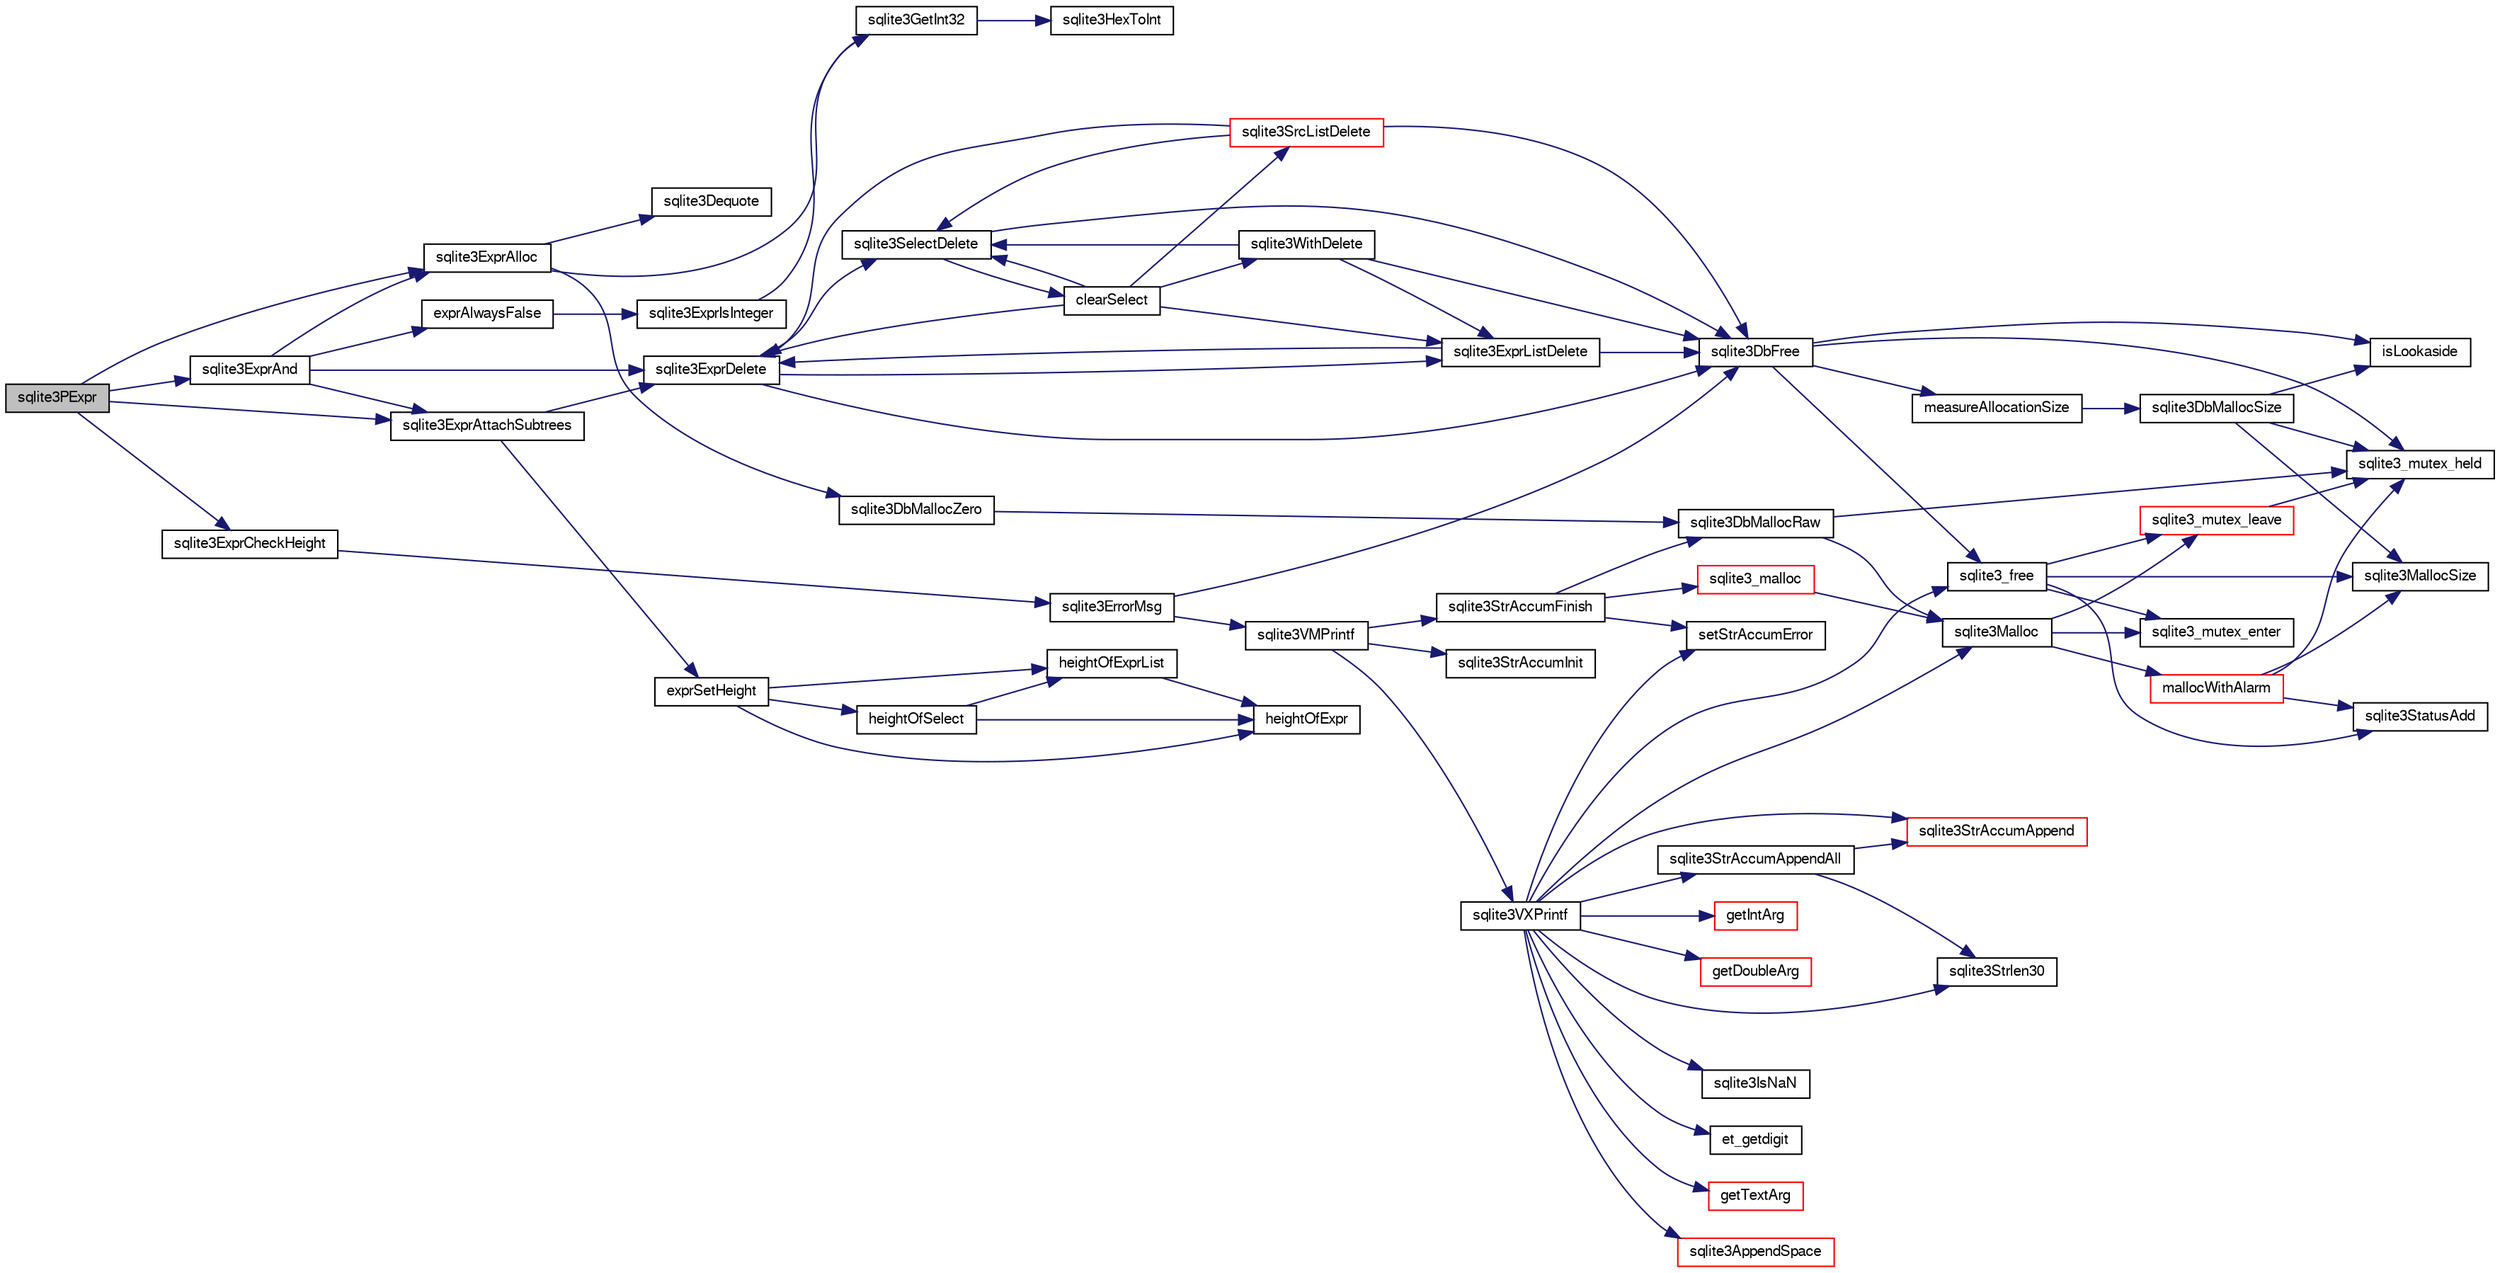 digraph "sqlite3PExpr"
{
  edge [fontname="FreeSans",fontsize="10",labelfontname="FreeSans",labelfontsize="10"];
  node [fontname="FreeSans",fontsize="10",shape=record];
  rankdir="LR";
  Node660510 [label="sqlite3PExpr",height=0.2,width=0.4,color="black", fillcolor="grey75", style="filled", fontcolor="black"];
  Node660510 -> Node660511 [color="midnightblue",fontsize="10",style="solid",fontname="FreeSans"];
  Node660511 [label="sqlite3ExprAnd",height=0.2,width=0.4,color="black", fillcolor="white", style="filled",URL="$sqlite3_8c.html#adb7ce3f2fe4bc4cb22dbb82aed2b6c32"];
  Node660511 -> Node660512 [color="midnightblue",fontsize="10",style="solid",fontname="FreeSans"];
  Node660512 [label="exprAlwaysFalse",height=0.2,width=0.4,color="black", fillcolor="white", style="filled",URL="$sqlite3_8c.html#aa72440ec8db7b30f945e8f50ad9a4eba"];
  Node660512 -> Node660513 [color="midnightblue",fontsize="10",style="solid",fontname="FreeSans"];
  Node660513 [label="sqlite3ExprIsInteger",height=0.2,width=0.4,color="black", fillcolor="white", style="filled",URL="$sqlite3_8c.html#a93009f02d365fbdd3f83865b723fd950"];
  Node660513 -> Node660514 [color="midnightblue",fontsize="10",style="solid",fontname="FreeSans"];
  Node660514 [label="sqlite3GetInt32",height=0.2,width=0.4,color="black", fillcolor="white", style="filled",URL="$sqlite3_8c.html#a5f876209b4343549fc9224cd11c70928"];
  Node660514 -> Node660515 [color="midnightblue",fontsize="10",style="solid",fontname="FreeSans"];
  Node660515 [label="sqlite3HexToInt",height=0.2,width=0.4,color="black", fillcolor="white", style="filled",URL="$sqlite3_8c.html#ae3802c77b18399c03c8c9f973ff47239"];
  Node660511 -> Node660516 [color="midnightblue",fontsize="10",style="solid",fontname="FreeSans"];
  Node660516 [label="sqlite3ExprDelete",height=0.2,width=0.4,color="black", fillcolor="white", style="filled",URL="$sqlite3_8c.html#ae4e21ab5918e0428fbaa9e615dceb309"];
  Node660516 -> Node660517 [color="midnightblue",fontsize="10",style="solid",fontname="FreeSans"];
  Node660517 [label="sqlite3DbFree",height=0.2,width=0.4,color="black", fillcolor="white", style="filled",URL="$sqlite3_8c.html#ac70ab821a6607b4a1b909582dc37a069"];
  Node660517 -> Node660518 [color="midnightblue",fontsize="10",style="solid",fontname="FreeSans"];
  Node660518 [label="sqlite3_mutex_held",height=0.2,width=0.4,color="black", fillcolor="white", style="filled",URL="$sqlite3_8c.html#acf77da68932b6bc163c5e68547ecc3e7"];
  Node660517 -> Node660519 [color="midnightblue",fontsize="10",style="solid",fontname="FreeSans"];
  Node660519 [label="measureAllocationSize",height=0.2,width=0.4,color="black", fillcolor="white", style="filled",URL="$sqlite3_8c.html#a45731e644a22fdb756e2b6337224217a"];
  Node660519 -> Node660520 [color="midnightblue",fontsize="10",style="solid",fontname="FreeSans"];
  Node660520 [label="sqlite3DbMallocSize",height=0.2,width=0.4,color="black", fillcolor="white", style="filled",URL="$sqlite3_8c.html#aa397e5a8a03495203a0767abf0a71f86"];
  Node660520 -> Node660521 [color="midnightblue",fontsize="10",style="solid",fontname="FreeSans"];
  Node660521 [label="sqlite3MallocSize",height=0.2,width=0.4,color="black", fillcolor="white", style="filled",URL="$sqlite3_8c.html#acf5d2a5f35270bafb050bd2def576955"];
  Node660520 -> Node660518 [color="midnightblue",fontsize="10",style="solid",fontname="FreeSans"];
  Node660520 -> Node660522 [color="midnightblue",fontsize="10",style="solid",fontname="FreeSans"];
  Node660522 [label="isLookaside",height=0.2,width=0.4,color="black", fillcolor="white", style="filled",URL="$sqlite3_8c.html#a770fa05ff9717b75e16f4d968a77b897"];
  Node660517 -> Node660522 [color="midnightblue",fontsize="10",style="solid",fontname="FreeSans"];
  Node660517 -> Node660523 [color="midnightblue",fontsize="10",style="solid",fontname="FreeSans"];
  Node660523 [label="sqlite3_free",height=0.2,width=0.4,color="black", fillcolor="white", style="filled",URL="$sqlite3_8c.html#a6552349e36a8a691af5487999ab09519"];
  Node660523 -> Node660524 [color="midnightblue",fontsize="10",style="solid",fontname="FreeSans"];
  Node660524 [label="sqlite3_mutex_enter",height=0.2,width=0.4,color="black", fillcolor="white", style="filled",URL="$sqlite3_8c.html#a1c12cde690bd89f104de5cbad12a6bf5"];
  Node660523 -> Node660525 [color="midnightblue",fontsize="10",style="solid",fontname="FreeSans"];
  Node660525 [label="sqlite3StatusAdd",height=0.2,width=0.4,color="black", fillcolor="white", style="filled",URL="$sqlite3_8c.html#afa029f93586aeab4cc85360905dae9cd"];
  Node660523 -> Node660521 [color="midnightblue",fontsize="10",style="solid",fontname="FreeSans"];
  Node660523 -> Node660526 [color="midnightblue",fontsize="10",style="solid",fontname="FreeSans"];
  Node660526 [label="sqlite3_mutex_leave",height=0.2,width=0.4,color="red", fillcolor="white", style="filled",URL="$sqlite3_8c.html#a5838d235601dbd3c1fa993555c6bcc93"];
  Node660526 -> Node660518 [color="midnightblue",fontsize="10",style="solid",fontname="FreeSans"];
  Node660516 -> Node660528 [color="midnightblue",fontsize="10",style="solid",fontname="FreeSans"];
  Node660528 [label="sqlite3SelectDelete",height=0.2,width=0.4,color="black", fillcolor="white", style="filled",URL="$sqlite3_8c.html#a0f56959f0acac85496744f0d068854a0"];
  Node660528 -> Node660529 [color="midnightblue",fontsize="10",style="solid",fontname="FreeSans"];
  Node660529 [label="clearSelect",height=0.2,width=0.4,color="black", fillcolor="white", style="filled",URL="$sqlite3_8c.html#ac083bac4f2f02c26aa02fc24ca8c2dd9"];
  Node660529 -> Node660530 [color="midnightblue",fontsize="10",style="solid",fontname="FreeSans"];
  Node660530 [label="sqlite3ExprListDelete",height=0.2,width=0.4,color="black", fillcolor="white", style="filled",URL="$sqlite3_8c.html#ae9cd46eac81e86a04ed8c09b99fc3c10"];
  Node660530 -> Node660516 [color="midnightblue",fontsize="10",style="solid",fontname="FreeSans"];
  Node660530 -> Node660517 [color="midnightblue",fontsize="10",style="solid",fontname="FreeSans"];
  Node660529 -> Node660531 [color="midnightblue",fontsize="10",style="solid",fontname="FreeSans"];
  Node660531 [label="sqlite3SrcListDelete",height=0.2,width=0.4,color="red", fillcolor="white", style="filled",URL="$sqlite3_8c.html#acc250a3e5e7fd8889a16a9f28e3e7312"];
  Node660531 -> Node660517 [color="midnightblue",fontsize="10",style="solid",fontname="FreeSans"];
  Node660531 -> Node660528 [color="midnightblue",fontsize="10",style="solid",fontname="FreeSans"];
  Node660531 -> Node660516 [color="midnightblue",fontsize="10",style="solid",fontname="FreeSans"];
  Node660529 -> Node660516 [color="midnightblue",fontsize="10",style="solid",fontname="FreeSans"];
  Node660529 -> Node660528 [color="midnightblue",fontsize="10",style="solid",fontname="FreeSans"];
  Node660529 -> Node660845 [color="midnightblue",fontsize="10",style="solid",fontname="FreeSans"];
  Node660845 [label="sqlite3WithDelete",height=0.2,width=0.4,color="black", fillcolor="white", style="filled",URL="$sqlite3_8c.html#a17d9ea3de76b5d740b422ea9b4fe3abb"];
  Node660845 -> Node660530 [color="midnightblue",fontsize="10",style="solid",fontname="FreeSans"];
  Node660845 -> Node660528 [color="midnightblue",fontsize="10",style="solid",fontname="FreeSans"];
  Node660845 -> Node660517 [color="midnightblue",fontsize="10",style="solid",fontname="FreeSans"];
  Node660528 -> Node660517 [color="midnightblue",fontsize="10",style="solid",fontname="FreeSans"];
  Node660516 -> Node660530 [color="midnightblue",fontsize="10",style="solid",fontname="FreeSans"];
  Node660511 -> Node661468 [color="midnightblue",fontsize="10",style="solid",fontname="FreeSans"];
  Node661468 [label="sqlite3ExprAlloc",height=0.2,width=0.4,color="black", fillcolor="white", style="filled",URL="$sqlite3_8c.html#a7f1c54604acd48617bd41d26f5db776d"];
  Node661468 -> Node660514 [color="midnightblue",fontsize="10",style="solid",fontname="FreeSans"];
  Node661468 -> Node660741 [color="midnightblue",fontsize="10",style="solid",fontname="FreeSans"];
  Node660741 [label="sqlite3DbMallocZero",height=0.2,width=0.4,color="black", fillcolor="white", style="filled",URL="$sqlite3_8c.html#a49cfebac9d6067a03442c92af73f33e4"];
  Node660741 -> Node660557 [color="midnightblue",fontsize="10",style="solid",fontname="FreeSans"];
  Node660557 [label="sqlite3DbMallocRaw",height=0.2,width=0.4,color="black", fillcolor="white", style="filled",URL="$sqlite3_8c.html#abbe8be0cf7175e11ddc3e2218fad924e"];
  Node660557 -> Node660518 [color="midnightblue",fontsize="10",style="solid",fontname="FreeSans"];
  Node660557 -> Node660538 [color="midnightblue",fontsize="10",style="solid",fontname="FreeSans"];
  Node660538 [label="sqlite3Malloc",height=0.2,width=0.4,color="black", fillcolor="white", style="filled",URL="$sqlite3_8c.html#a361a2eaa846b1885f123abe46f5d8b2b"];
  Node660538 -> Node660524 [color="midnightblue",fontsize="10",style="solid",fontname="FreeSans"];
  Node660538 -> Node660539 [color="midnightblue",fontsize="10",style="solid",fontname="FreeSans"];
  Node660539 [label="mallocWithAlarm",height=0.2,width=0.4,color="red", fillcolor="white", style="filled",URL="$sqlite3_8c.html#ab070d5cf8e48ec8a6a43cf025d48598b"];
  Node660539 -> Node660518 [color="midnightblue",fontsize="10",style="solid",fontname="FreeSans"];
  Node660539 -> Node660521 [color="midnightblue",fontsize="10",style="solid",fontname="FreeSans"];
  Node660539 -> Node660525 [color="midnightblue",fontsize="10",style="solid",fontname="FreeSans"];
  Node660538 -> Node660526 [color="midnightblue",fontsize="10",style="solid",fontname="FreeSans"];
  Node661468 -> Node660796 [color="midnightblue",fontsize="10",style="solid",fontname="FreeSans"];
  Node660796 [label="sqlite3Dequote",height=0.2,width=0.4,color="black", fillcolor="white", style="filled",URL="$sqlite3_8c.html#a7b0ccb71d60de662cbb09755454dee5d"];
  Node660511 -> Node661469 [color="midnightblue",fontsize="10",style="solid",fontname="FreeSans"];
  Node661469 [label="sqlite3ExprAttachSubtrees",height=0.2,width=0.4,color="black", fillcolor="white", style="filled",URL="$sqlite3_8c.html#a74aac72e6029e25c0d4505a4cc4020c6"];
  Node661469 -> Node660516 [color="midnightblue",fontsize="10",style="solid",fontname="FreeSans"];
  Node661469 -> Node661470 [color="midnightblue",fontsize="10",style="solid",fontname="FreeSans"];
  Node661470 [label="exprSetHeight",height=0.2,width=0.4,color="black", fillcolor="white", style="filled",URL="$sqlite3_8c.html#ab160869cf6622ffbf7a44bbe68e925c1"];
  Node661470 -> Node661471 [color="midnightblue",fontsize="10",style="solid",fontname="FreeSans"];
  Node661471 [label="heightOfExpr",height=0.2,width=0.4,color="black", fillcolor="white", style="filled",URL="$sqlite3_8c.html#a2b4e5cbf5eeb540c3c26929aeb1eae1c"];
  Node661470 -> Node661472 [color="midnightblue",fontsize="10",style="solid",fontname="FreeSans"];
  Node661472 [label="heightOfSelect",height=0.2,width=0.4,color="black", fillcolor="white", style="filled",URL="$sqlite3_8c.html#a801de9028f26be07bc082abc58e02e8c"];
  Node661472 -> Node661471 [color="midnightblue",fontsize="10",style="solid",fontname="FreeSans"];
  Node661472 -> Node661473 [color="midnightblue",fontsize="10",style="solid",fontname="FreeSans"];
  Node661473 [label="heightOfExprList",height=0.2,width=0.4,color="black", fillcolor="white", style="filled",URL="$sqlite3_8c.html#a8b10054a02ee97620c9270d3c206a895"];
  Node661473 -> Node661471 [color="midnightblue",fontsize="10",style="solid",fontname="FreeSans"];
  Node661470 -> Node661473 [color="midnightblue",fontsize="10",style="solid",fontname="FreeSans"];
  Node660510 -> Node661468 [color="midnightblue",fontsize="10",style="solid",fontname="FreeSans"];
  Node660510 -> Node661469 [color="midnightblue",fontsize="10",style="solid",fontname="FreeSans"];
  Node660510 -> Node661474 [color="midnightblue",fontsize="10",style="solid",fontname="FreeSans"];
  Node661474 [label="sqlite3ExprCheckHeight",height=0.2,width=0.4,color="black", fillcolor="white", style="filled",URL="$sqlite3_8c.html#ab208260635507bd7a5c58b612db514f2"];
  Node661474 -> Node660840 [color="midnightblue",fontsize="10",style="solid",fontname="FreeSans"];
  Node660840 [label="sqlite3ErrorMsg",height=0.2,width=0.4,color="black", fillcolor="white", style="filled",URL="$sqlite3_8c.html#aee2798e173651adae0f9c85469f3457d"];
  Node660840 -> Node660792 [color="midnightblue",fontsize="10",style="solid",fontname="FreeSans"];
  Node660792 [label="sqlite3VMPrintf",height=0.2,width=0.4,color="black", fillcolor="white", style="filled",URL="$sqlite3_8c.html#a05535d0982ef06fbc2ee8195ebbae689"];
  Node660792 -> Node660549 [color="midnightblue",fontsize="10",style="solid",fontname="FreeSans"];
  Node660549 [label="sqlite3StrAccumInit",height=0.2,width=0.4,color="black", fillcolor="white", style="filled",URL="$sqlite3_8c.html#aabf95e113b9d54d519cd15a56215f560"];
  Node660792 -> Node660550 [color="midnightblue",fontsize="10",style="solid",fontname="FreeSans"];
  Node660550 [label="sqlite3VXPrintf",height=0.2,width=0.4,color="black", fillcolor="white", style="filled",URL="$sqlite3_8c.html#a63c25806c9bd4a2b76f9a0eb232c6bde"];
  Node660550 -> Node660551 [color="midnightblue",fontsize="10",style="solid",fontname="FreeSans"];
  Node660551 [label="sqlite3StrAccumAppend",height=0.2,width=0.4,color="red", fillcolor="white", style="filled",URL="$sqlite3_8c.html#a56664fa33def33c5a5245b623441d5e0"];
  Node660550 -> Node660804 [color="midnightblue",fontsize="10",style="solid",fontname="FreeSans"];
  Node660804 [label="getIntArg",height=0.2,width=0.4,color="red", fillcolor="white", style="filled",URL="$sqlite3_8c.html#abff258963dbd9205fb299851a64c67be"];
  Node660550 -> Node660538 [color="midnightblue",fontsize="10",style="solid",fontname="FreeSans"];
  Node660550 -> Node660554 [color="midnightblue",fontsize="10",style="solid",fontname="FreeSans"];
  Node660554 [label="setStrAccumError",height=0.2,width=0.4,color="black", fillcolor="white", style="filled",URL="$sqlite3_8c.html#a3dc479a1fc8ba1ab8edfe51f8a0b102c"];
  Node660550 -> Node660805 [color="midnightblue",fontsize="10",style="solid",fontname="FreeSans"];
  Node660805 [label="getDoubleArg",height=0.2,width=0.4,color="red", fillcolor="white", style="filled",URL="$sqlite3_8c.html#a1cf25120072c85bd261983b24c12c3d9"];
  Node660550 -> Node660697 [color="midnightblue",fontsize="10",style="solid",fontname="FreeSans"];
  Node660697 [label="sqlite3IsNaN",height=0.2,width=0.4,color="black", fillcolor="white", style="filled",URL="$sqlite3_8c.html#aed4d78203877c3486765ccbc7feebb50"];
  Node660550 -> Node660613 [color="midnightblue",fontsize="10",style="solid",fontname="FreeSans"];
  Node660613 [label="sqlite3Strlen30",height=0.2,width=0.4,color="black", fillcolor="white", style="filled",URL="$sqlite3_8c.html#a3dcd80ba41f1a308193dee74857b62a7"];
  Node660550 -> Node660806 [color="midnightblue",fontsize="10",style="solid",fontname="FreeSans"];
  Node660806 [label="et_getdigit",height=0.2,width=0.4,color="black", fillcolor="white", style="filled",URL="$sqlite3_8c.html#a40c5a308749ad07cc2397a53e081bff0"];
  Node660550 -> Node660807 [color="midnightblue",fontsize="10",style="solid",fontname="FreeSans"];
  Node660807 [label="getTextArg",height=0.2,width=0.4,color="red", fillcolor="white", style="filled",URL="$sqlite3_8c.html#afbb41850423ef20071cefaab0431e04d"];
  Node660550 -> Node660808 [color="midnightblue",fontsize="10",style="solid",fontname="FreeSans"];
  Node660808 [label="sqlite3StrAccumAppendAll",height=0.2,width=0.4,color="black", fillcolor="white", style="filled",URL="$sqlite3_8c.html#acaf8f3e4f99a3c3a4a77e9c987547289"];
  Node660808 -> Node660551 [color="midnightblue",fontsize="10",style="solid",fontname="FreeSans"];
  Node660808 -> Node660613 [color="midnightblue",fontsize="10",style="solid",fontname="FreeSans"];
  Node660550 -> Node660809 [color="midnightblue",fontsize="10",style="solid",fontname="FreeSans"];
  Node660809 [label="sqlite3AppendSpace",height=0.2,width=0.4,color="red", fillcolor="white", style="filled",URL="$sqlite3_8c.html#aefd38a5afc0020d4a93855c3ee7c63a8"];
  Node660550 -> Node660523 [color="midnightblue",fontsize="10",style="solid",fontname="FreeSans"];
  Node660792 -> Node660640 [color="midnightblue",fontsize="10",style="solid",fontname="FreeSans"];
  Node660640 [label="sqlite3StrAccumFinish",height=0.2,width=0.4,color="black", fillcolor="white", style="filled",URL="$sqlite3_8c.html#adb7f26b10ac1b847db6f000ef4c2e2ba"];
  Node660640 -> Node660557 [color="midnightblue",fontsize="10",style="solid",fontname="FreeSans"];
  Node660640 -> Node660615 [color="midnightblue",fontsize="10",style="solid",fontname="FreeSans"];
  Node660615 [label="sqlite3_malloc",height=0.2,width=0.4,color="red", fillcolor="white", style="filled",URL="$sqlite3_8c.html#ac79dba55fc32b6a840cf5a9769bce7cd"];
  Node660615 -> Node660538 [color="midnightblue",fontsize="10",style="solid",fontname="FreeSans"];
  Node660640 -> Node660554 [color="midnightblue",fontsize="10",style="solid",fontname="FreeSans"];
  Node660840 -> Node660517 [color="midnightblue",fontsize="10",style="solid",fontname="FreeSans"];
}

